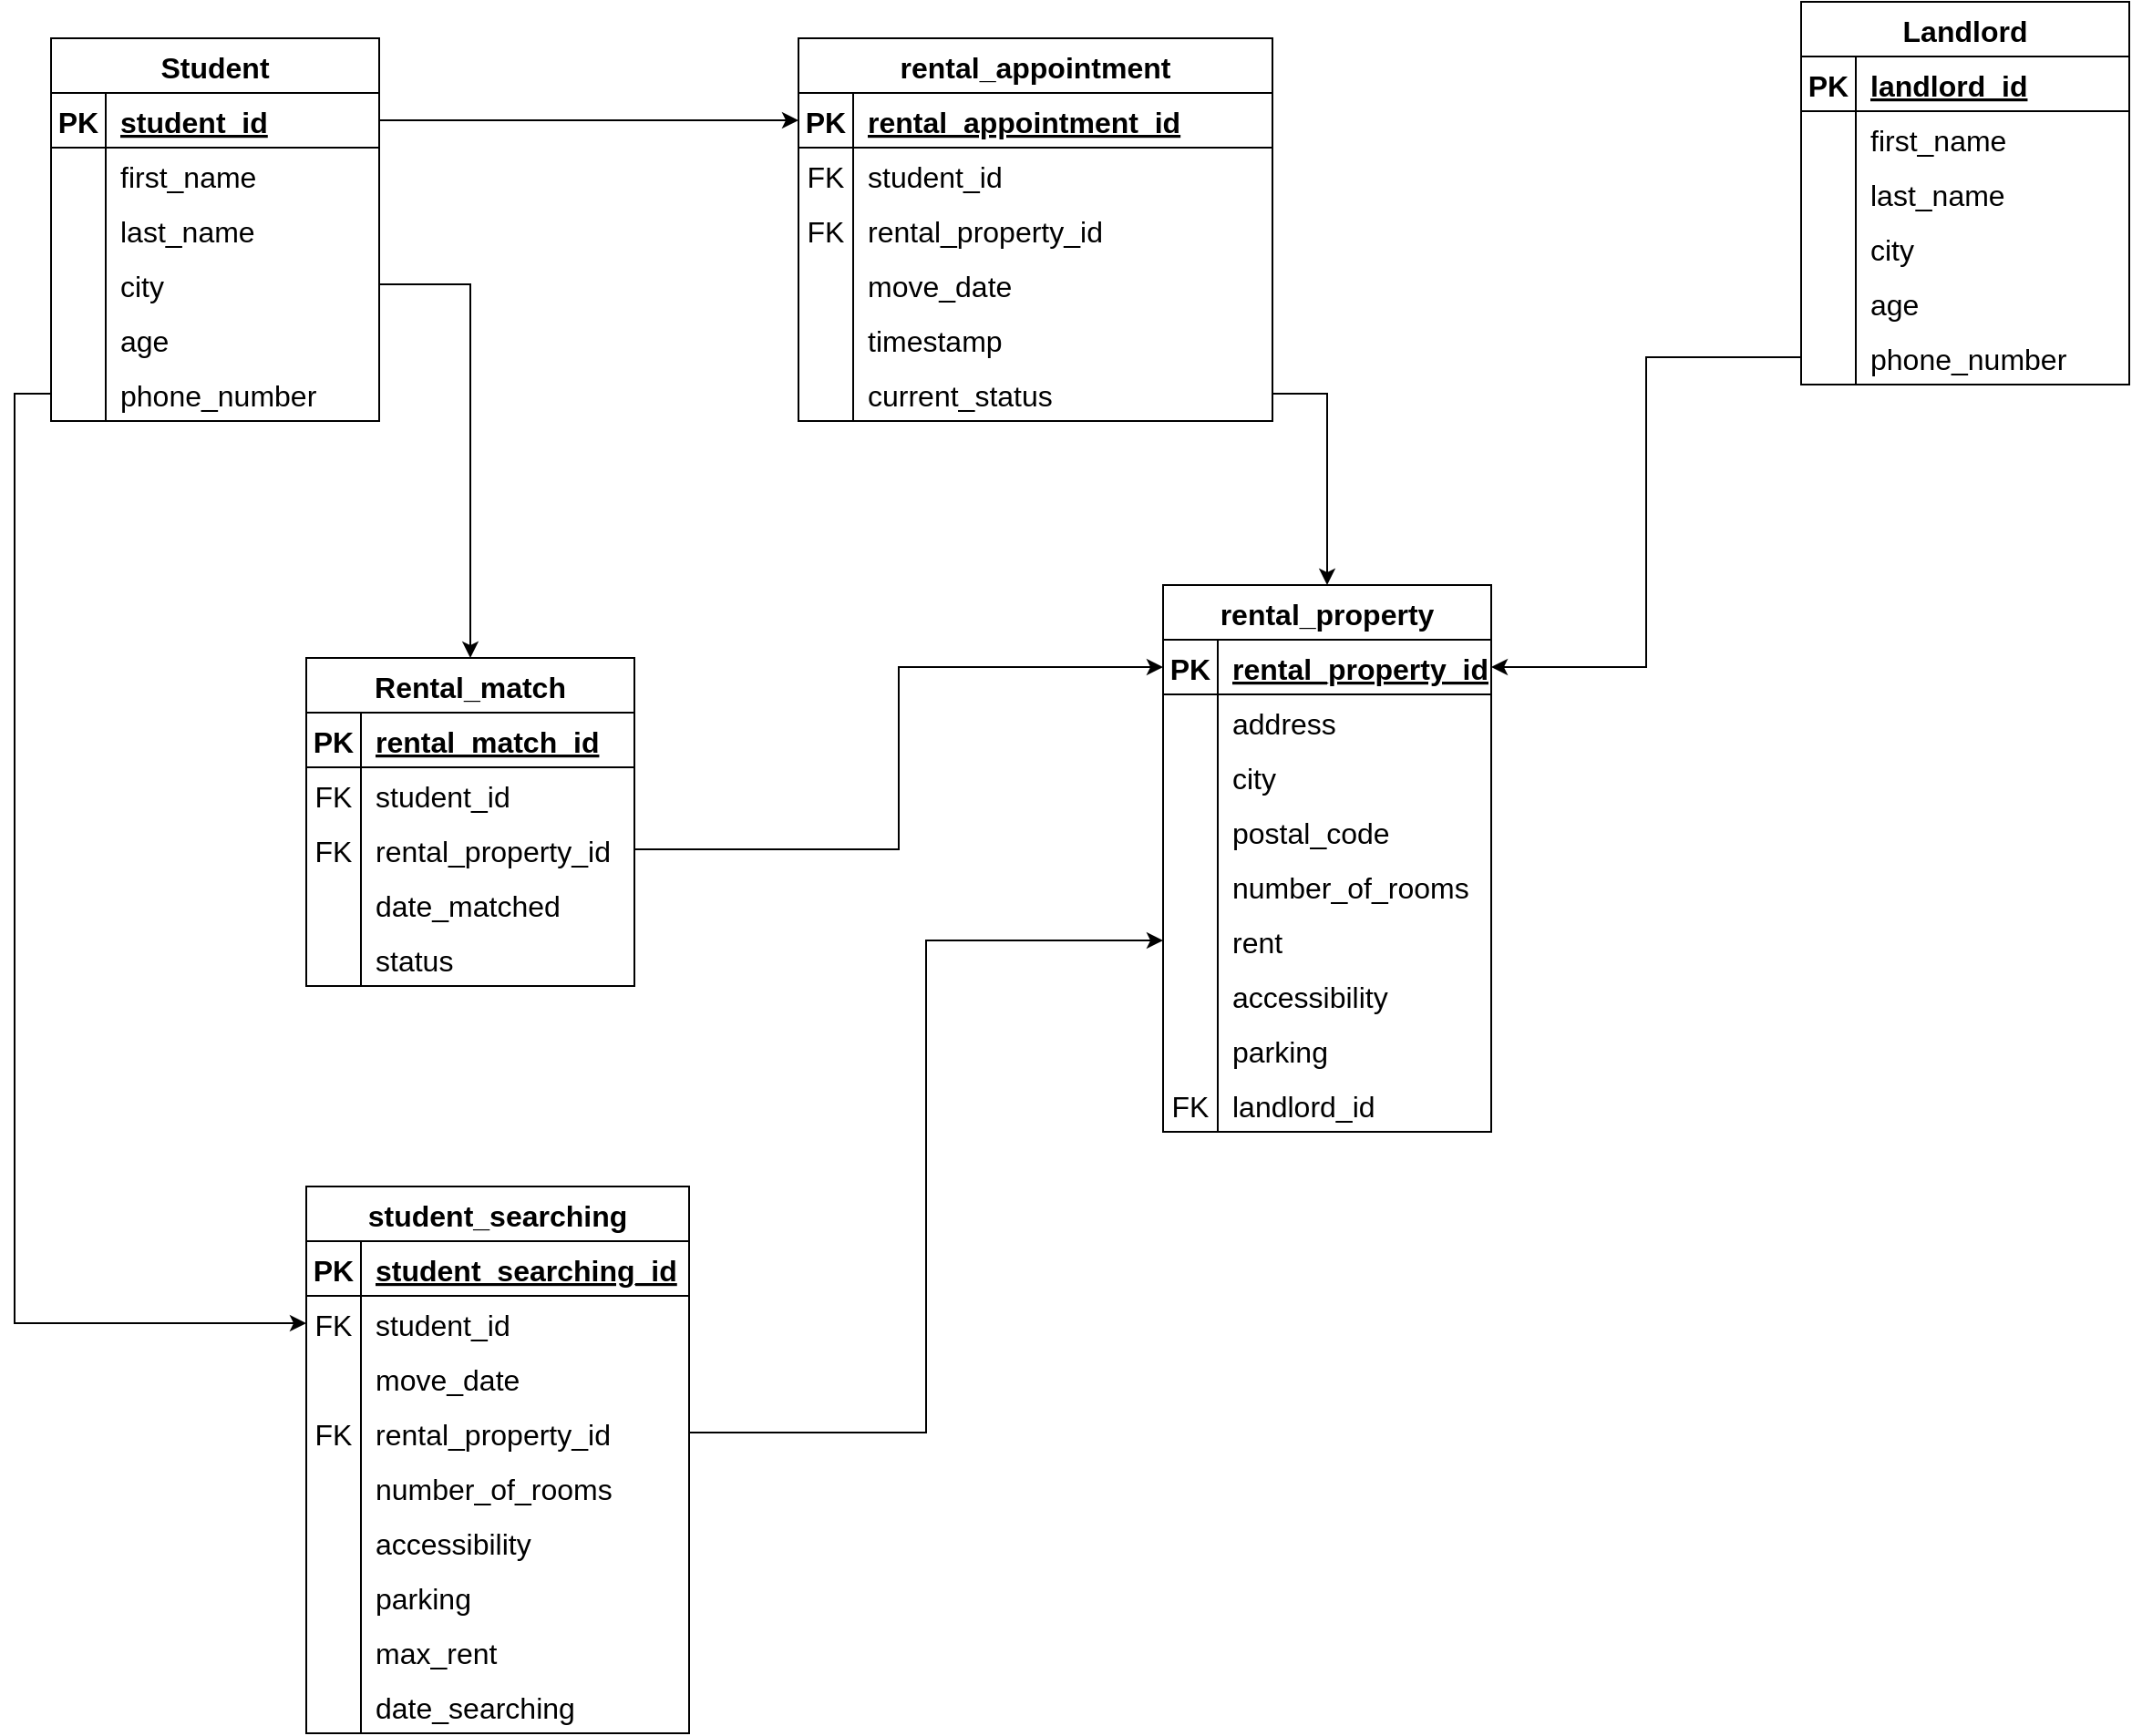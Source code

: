<mxfile version="20.5.3" type="github">
  <diagram id="fzFdkP5ZeFTCwG1FxZoy" name="Page-1">
    <mxGraphModel dx="3636" dy="1491" grid="1" gridSize="10" guides="1" tooltips="1" connect="1" arrows="1" fold="1" page="1" pageScale="1" pageWidth="850" pageHeight="1100" math="0" shadow="0">
      <root>
        <mxCell id="0" />
        <mxCell id="1" parent="0" />
        <mxCell id="A5VDw5LPp-jY6Zv5BWsA-1" value="Student" style="shape=table;startSize=30;container=1;collapsible=1;childLayout=tableLayout;fixedRows=1;rowLines=0;fontStyle=1;align=center;resizeLast=1;fontSize=16;" vertex="1" parent="1">
          <mxGeometry x="-170" y="430" width="180" height="210" as="geometry" />
        </mxCell>
        <mxCell id="A5VDw5LPp-jY6Zv5BWsA-2" value="" style="shape=tableRow;horizontal=0;startSize=0;swimlaneHead=0;swimlaneBody=0;fillColor=none;collapsible=0;dropTarget=0;points=[[0,0.5],[1,0.5]];portConstraint=eastwest;top=0;left=0;right=0;bottom=1;fontSize=16;" vertex="1" parent="A5VDw5LPp-jY6Zv5BWsA-1">
          <mxGeometry y="30" width="180" height="30" as="geometry" />
        </mxCell>
        <mxCell id="A5VDw5LPp-jY6Zv5BWsA-3" value="PK" style="shape=partialRectangle;connectable=0;fillColor=none;top=0;left=0;bottom=0;right=0;fontStyle=1;overflow=hidden;fontSize=16;" vertex="1" parent="A5VDw5LPp-jY6Zv5BWsA-2">
          <mxGeometry width="30" height="30" as="geometry">
            <mxRectangle width="30" height="30" as="alternateBounds" />
          </mxGeometry>
        </mxCell>
        <mxCell id="A5VDw5LPp-jY6Zv5BWsA-4" value="student_id" style="shape=partialRectangle;connectable=0;fillColor=none;top=0;left=0;bottom=0;right=0;align=left;spacingLeft=6;fontStyle=5;overflow=hidden;fontSize=16;" vertex="1" parent="A5VDw5LPp-jY6Zv5BWsA-2">
          <mxGeometry x="30" width="150" height="30" as="geometry">
            <mxRectangle width="150" height="30" as="alternateBounds" />
          </mxGeometry>
        </mxCell>
        <mxCell id="A5VDw5LPp-jY6Zv5BWsA-5" value="" style="shape=tableRow;horizontal=0;startSize=0;swimlaneHead=0;swimlaneBody=0;fillColor=none;collapsible=0;dropTarget=0;points=[[0,0.5],[1,0.5]];portConstraint=eastwest;top=0;left=0;right=0;bottom=0;fontSize=16;" vertex="1" parent="A5VDw5LPp-jY6Zv5BWsA-1">
          <mxGeometry y="60" width="180" height="30" as="geometry" />
        </mxCell>
        <mxCell id="A5VDw5LPp-jY6Zv5BWsA-6" value="" style="shape=partialRectangle;connectable=0;fillColor=none;top=0;left=0;bottom=0;right=0;editable=1;overflow=hidden;fontSize=16;" vertex="1" parent="A5VDw5LPp-jY6Zv5BWsA-5">
          <mxGeometry width="30" height="30" as="geometry">
            <mxRectangle width="30" height="30" as="alternateBounds" />
          </mxGeometry>
        </mxCell>
        <mxCell id="A5VDw5LPp-jY6Zv5BWsA-7" value="first_name" style="shape=partialRectangle;connectable=0;fillColor=none;top=0;left=0;bottom=0;right=0;align=left;spacingLeft=6;overflow=hidden;fontSize=16;" vertex="1" parent="A5VDw5LPp-jY6Zv5BWsA-5">
          <mxGeometry x="30" width="150" height="30" as="geometry">
            <mxRectangle width="150" height="30" as="alternateBounds" />
          </mxGeometry>
        </mxCell>
        <mxCell id="A5VDw5LPp-jY6Zv5BWsA-8" value="" style="shape=tableRow;horizontal=0;startSize=0;swimlaneHead=0;swimlaneBody=0;fillColor=none;collapsible=0;dropTarget=0;points=[[0,0.5],[1,0.5]];portConstraint=eastwest;top=0;left=0;right=0;bottom=0;fontSize=16;" vertex="1" parent="A5VDw5LPp-jY6Zv5BWsA-1">
          <mxGeometry y="90" width="180" height="30" as="geometry" />
        </mxCell>
        <mxCell id="A5VDw5LPp-jY6Zv5BWsA-9" value="" style="shape=partialRectangle;connectable=0;fillColor=none;top=0;left=0;bottom=0;right=0;editable=1;overflow=hidden;fontSize=16;" vertex="1" parent="A5VDw5LPp-jY6Zv5BWsA-8">
          <mxGeometry width="30" height="30" as="geometry">
            <mxRectangle width="30" height="30" as="alternateBounds" />
          </mxGeometry>
        </mxCell>
        <mxCell id="A5VDw5LPp-jY6Zv5BWsA-10" value="last_name" style="shape=partialRectangle;connectable=0;fillColor=none;top=0;left=0;bottom=0;right=0;align=left;spacingLeft=6;overflow=hidden;fontSize=16;" vertex="1" parent="A5VDw5LPp-jY6Zv5BWsA-8">
          <mxGeometry x="30" width="150" height="30" as="geometry">
            <mxRectangle width="150" height="30" as="alternateBounds" />
          </mxGeometry>
        </mxCell>
        <mxCell id="A5VDw5LPp-jY6Zv5BWsA-11" value="" style="shape=tableRow;horizontal=0;startSize=0;swimlaneHead=0;swimlaneBody=0;fillColor=none;collapsible=0;dropTarget=0;points=[[0,0.5],[1,0.5]];portConstraint=eastwest;top=0;left=0;right=0;bottom=0;fontSize=16;" vertex="1" parent="A5VDw5LPp-jY6Zv5BWsA-1">
          <mxGeometry y="120" width="180" height="30" as="geometry" />
        </mxCell>
        <mxCell id="A5VDw5LPp-jY6Zv5BWsA-12" value="" style="shape=partialRectangle;connectable=0;fillColor=none;top=0;left=0;bottom=0;right=0;editable=1;overflow=hidden;fontSize=16;" vertex="1" parent="A5VDw5LPp-jY6Zv5BWsA-11">
          <mxGeometry width="30" height="30" as="geometry">
            <mxRectangle width="30" height="30" as="alternateBounds" />
          </mxGeometry>
        </mxCell>
        <mxCell id="A5VDw5LPp-jY6Zv5BWsA-13" value="city" style="shape=partialRectangle;connectable=0;fillColor=none;top=0;left=0;bottom=0;right=0;align=left;spacingLeft=6;overflow=hidden;fontSize=16;" vertex="1" parent="A5VDw5LPp-jY6Zv5BWsA-11">
          <mxGeometry x="30" width="150" height="30" as="geometry">
            <mxRectangle width="150" height="30" as="alternateBounds" />
          </mxGeometry>
        </mxCell>
        <mxCell id="A5VDw5LPp-jY6Zv5BWsA-15" value="" style="shape=tableRow;horizontal=0;startSize=0;swimlaneHead=0;swimlaneBody=0;fillColor=none;collapsible=0;dropTarget=0;points=[[0,0.5],[1,0.5]];portConstraint=eastwest;top=0;left=0;right=0;bottom=0;fontSize=16;" vertex="1" parent="A5VDw5LPp-jY6Zv5BWsA-1">
          <mxGeometry y="150" width="180" height="30" as="geometry" />
        </mxCell>
        <mxCell id="A5VDw5LPp-jY6Zv5BWsA-16" value="" style="shape=partialRectangle;connectable=0;fillColor=none;top=0;left=0;bottom=0;right=0;editable=1;overflow=hidden;fontSize=16;" vertex="1" parent="A5VDw5LPp-jY6Zv5BWsA-15">
          <mxGeometry width="30" height="30" as="geometry">
            <mxRectangle width="30" height="30" as="alternateBounds" />
          </mxGeometry>
        </mxCell>
        <mxCell id="A5VDw5LPp-jY6Zv5BWsA-17" value="age" style="shape=partialRectangle;connectable=0;fillColor=none;top=0;left=0;bottom=0;right=0;align=left;spacingLeft=6;overflow=hidden;fontSize=16;" vertex="1" parent="A5VDw5LPp-jY6Zv5BWsA-15">
          <mxGeometry x="30" width="150" height="30" as="geometry">
            <mxRectangle width="150" height="30" as="alternateBounds" />
          </mxGeometry>
        </mxCell>
        <mxCell id="A5VDw5LPp-jY6Zv5BWsA-18" value="" style="shape=tableRow;horizontal=0;startSize=0;swimlaneHead=0;swimlaneBody=0;fillColor=none;collapsible=0;dropTarget=0;points=[[0,0.5],[1,0.5]];portConstraint=eastwest;top=0;left=0;right=0;bottom=0;fontSize=16;" vertex="1" parent="A5VDw5LPp-jY6Zv5BWsA-1">
          <mxGeometry y="180" width="180" height="30" as="geometry" />
        </mxCell>
        <mxCell id="A5VDw5LPp-jY6Zv5BWsA-19" value="" style="shape=partialRectangle;connectable=0;fillColor=none;top=0;left=0;bottom=0;right=0;editable=1;overflow=hidden;fontSize=16;" vertex="1" parent="A5VDw5LPp-jY6Zv5BWsA-18">
          <mxGeometry width="30" height="30" as="geometry">
            <mxRectangle width="30" height="30" as="alternateBounds" />
          </mxGeometry>
        </mxCell>
        <mxCell id="A5VDw5LPp-jY6Zv5BWsA-20" value="phone_number" style="shape=partialRectangle;connectable=0;fillColor=none;top=0;left=0;bottom=0;right=0;align=left;spacingLeft=6;overflow=hidden;fontSize=16;" vertex="1" parent="A5VDw5LPp-jY6Zv5BWsA-18">
          <mxGeometry x="30" width="150" height="30" as="geometry">
            <mxRectangle width="150" height="30" as="alternateBounds" />
          </mxGeometry>
        </mxCell>
        <mxCell id="A5VDw5LPp-jY6Zv5BWsA-21" value="Landlord" style="shape=table;startSize=30;container=1;collapsible=1;childLayout=tableLayout;fixedRows=1;rowLines=0;fontStyle=1;align=center;resizeLast=1;fontSize=16;" vertex="1" parent="1">
          <mxGeometry x="790" y="410" width="180" height="210" as="geometry" />
        </mxCell>
        <mxCell id="A5VDw5LPp-jY6Zv5BWsA-22" value="" style="shape=tableRow;horizontal=0;startSize=0;swimlaneHead=0;swimlaneBody=0;fillColor=none;collapsible=0;dropTarget=0;points=[[0,0.5],[1,0.5]];portConstraint=eastwest;top=0;left=0;right=0;bottom=1;fontSize=16;" vertex="1" parent="A5VDw5LPp-jY6Zv5BWsA-21">
          <mxGeometry y="30" width="180" height="30" as="geometry" />
        </mxCell>
        <mxCell id="A5VDw5LPp-jY6Zv5BWsA-23" value="PK" style="shape=partialRectangle;connectable=0;fillColor=none;top=0;left=0;bottom=0;right=0;fontStyle=1;overflow=hidden;fontSize=16;" vertex="1" parent="A5VDw5LPp-jY6Zv5BWsA-22">
          <mxGeometry width="30" height="30" as="geometry">
            <mxRectangle width="30" height="30" as="alternateBounds" />
          </mxGeometry>
        </mxCell>
        <mxCell id="A5VDw5LPp-jY6Zv5BWsA-24" value="landlord_id" style="shape=partialRectangle;connectable=0;fillColor=none;top=0;left=0;bottom=0;right=0;align=left;spacingLeft=6;fontStyle=5;overflow=hidden;fontSize=16;" vertex="1" parent="A5VDw5LPp-jY6Zv5BWsA-22">
          <mxGeometry x="30" width="150" height="30" as="geometry">
            <mxRectangle width="150" height="30" as="alternateBounds" />
          </mxGeometry>
        </mxCell>
        <mxCell id="A5VDw5LPp-jY6Zv5BWsA-25" value="" style="shape=tableRow;horizontal=0;startSize=0;swimlaneHead=0;swimlaneBody=0;fillColor=none;collapsible=0;dropTarget=0;points=[[0,0.5],[1,0.5]];portConstraint=eastwest;top=0;left=0;right=0;bottom=0;fontSize=16;" vertex="1" parent="A5VDw5LPp-jY6Zv5BWsA-21">
          <mxGeometry y="60" width="180" height="30" as="geometry" />
        </mxCell>
        <mxCell id="A5VDw5LPp-jY6Zv5BWsA-26" value="" style="shape=partialRectangle;connectable=0;fillColor=none;top=0;left=0;bottom=0;right=0;editable=1;overflow=hidden;fontSize=16;" vertex="1" parent="A5VDw5LPp-jY6Zv5BWsA-25">
          <mxGeometry width="30" height="30" as="geometry">
            <mxRectangle width="30" height="30" as="alternateBounds" />
          </mxGeometry>
        </mxCell>
        <mxCell id="A5VDw5LPp-jY6Zv5BWsA-27" value="first_name" style="shape=partialRectangle;connectable=0;fillColor=none;top=0;left=0;bottom=0;right=0;align=left;spacingLeft=6;overflow=hidden;fontSize=16;" vertex="1" parent="A5VDw5LPp-jY6Zv5BWsA-25">
          <mxGeometry x="30" width="150" height="30" as="geometry">
            <mxRectangle width="150" height="30" as="alternateBounds" />
          </mxGeometry>
        </mxCell>
        <mxCell id="A5VDw5LPp-jY6Zv5BWsA-28" value="" style="shape=tableRow;horizontal=0;startSize=0;swimlaneHead=0;swimlaneBody=0;fillColor=none;collapsible=0;dropTarget=0;points=[[0,0.5],[1,0.5]];portConstraint=eastwest;top=0;left=0;right=0;bottom=0;fontSize=16;" vertex="1" parent="A5VDw5LPp-jY6Zv5BWsA-21">
          <mxGeometry y="90" width="180" height="30" as="geometry" />
        </mxCell>
        <mxCell id="A5VDw5LPp-jY6Zv5BWsA-29" value="" style="shape=partialRectangle;connectable=0;fillColor=none;top=0;left=0;bottom=0;right=0;editable=1;overflow=hidden;fontSize=16;" vertex="1" parent="A5VDw5LPp-jY6Zv5BWsA-28">
          <mxGeometry width="30" height="30" as="geometry">
            <mxRectangle width="30" height="30" as="alternateBounds" />
          </mxGeometry>
        </mxCell>
        <mxCell id="A5VDw5LPp-jY6Zv5BWsA-30" value="last_name" style="shape=partialRectangle;connectable=0;fillColor=none;top=0;left=0;bottom=0;right=0;align=left;spacingLeft=6;overflow=hidden;fontSize=16;" vertex="1" parent="A5VDw5LPp-jY6Zv5BWsA-28">
          <mxGeometry x="30" width="150" height="30" as="geometry">
            <mxRectangle width="150" height="30" as="alternateBounds" />
          </mxGeometry>
        </mxCell>
        <mxCell id="A5VDw5LPp-jY6Zv5BWsA-31" value="" style="shape=tableRow;horizontal=0;startSize=0;swimlaneHead=0;swimlaneBody=0;fillColor=none;collapsible=0;dropTarget=0;points=[[0,0.5],[1,0.5]];portConstraint=eastwest;top=0;left=0;right=0;bottom=0;fontSize=16;" vertex="1" parent="A5VDw5LPp-jY6Zv5BWsA-21">
          <mxGeometry y="120" width="180" height="30" as="geometry" />
        </mxCell>
        <mxCell id="A5VDw5LPp-jY6Zv5BWsA-32" value="" style="shape=partialRectangle;connectable=0;fillColor=none;top=0;left=0;bottom=0;right=0;editable=1;overflow=hidden;fontSize=16;" vertex="1" parent="A5VDw5LPp-jY6Zv5BWsA-31">
          <mxGeometry width="30" height="30" as="geometry">
            <mxRectangle width="30" height="30" as="alternateBounds" />
          </mxGeometry>
        </mxCell>
        <mxCell id="A5VDw5LPp-jY6Zv5BWsA-33" value="city" style="shape=partialRectangle;connectable=0;fillColor=none;top=0;left=0;bottom=0;right=0;align=left;spacingLeft=6;overflow=hidden;fontSize=16;" vertex="1" parent="A5VDw5LPp-jY6Zv5BWsA-31">
          <mxGeometry x="30" width="150" height="30" as="geometry">
            <mxRectangle width="150" height="30" as="alternateBounds" />
          </mxGeometry>
        </mxCell>
        <mxCell id="A5VDw5LPp-jY6Zv5BWsA-34" value="" style="shape=tableRow;horizontal=0;startSize=0;swimlaneHead=0;swimlaneBody=0;fillColor=none;collapsible=0;dropTarget=0;points=[[0,0.5],[1,0.5]];portConstraint=eastwest;top=0;left=0;right=0;bottom=0;fontSize=16;" vertex="1" parent="A5VDw5LPp-jY6Zv5BWsA-21">
          <mxGeometry y="150" width="180" height="30" as="geometry" />
        </mxCell>
        <mxCell id="A5VDw5LPp-jY6Zv5BWsA-35" value="" style="shape=partialRectangle;connectable=0;fillColor=none;top=0;left=0;bottom=0;right=0;editable=1;overflow=hidden;fontSize=16;" vertex="1" parent="A5VDw5LPp-jY6Zv5BWsA-34">
          <mxGeometry width="30" height="30" as="geometry">
            <mxRectangle width="30" height="30" as="alternateBounds" />
          </mxGeometry>
        </mxCell>
        <mxCell id="A5VDw5LPp-jY6Zv5BWsA-36" value="age" style="shape=partialRectangle;connectable=0;fillColor=none;top=0;left=0;bottom=0;right=0;align=left;spacingLeft=6;overflow=hidden;fontSize=16;" vertex="1" parent="A5VDw5LPp-jY6Zv5BWsA-34">
          <mxGeometry x="30" width="150" height="30" as="geometry">
            <mxRectangle width="150" height="30" as="alternateBounds" />
          </mxGeometry>
        </mxCell>
        <mxCell id="A5VDw5LPp-jY6Zv5BWsA-37" value="" style="shape=tableRow;horizontal=0;startSize=0;swimlaneHead=0;swimlaneBody=0;fillColor=none;collapsible=0;dropTarget=0;points=[[0,0.5],[1,0.5]];portConstraint=eastwest;top=0;left=0;right=0;bottom=0;fontSize=16;" vertex="1" parent="A5VDw5LPp-jY6Zv5BWsA-21">
          <mxGeometry y="180" width="180" height="30" as="geometry" />
        </mxCell>
        <mxCell id="A5VDw5LPp-jY6Zv5BWsA-38" value="" style="shape=partialRectangle;connectable=0;fillColor=none;top=0;left=0;bottom=0;right=0;editable=1;overflow=hidden;fontSize=16;" vertex="1" parent="A5VDw5LPp-jY6Zv5BWsA-37">
          <mxGeometry width="30" height="30" as="geometry">
            <mxRectangle width="30" height="30" as="alternateBounds" />
          </mxGeometry>
        </mxCell>
        <mxCell id="A5VDw5LPp-jY6Zv5BWsA-39" value="phone_number" style="shape=partialRectangle;connectable=0;fillColor=none;top=0;left=0;bottom=0;right=0;align=left;spacingLeft=6;overflow=hidden;fontSize=16;" vertex="1" parent="A5VDw5LPp-jY6Zv5BWsA-37">
          <mxGeometry x="30" width="150" height="30" as="geometry">
            <mxRectangle width="150" height="30" as="alternateBounds" />
          </mxGeometry>
        </mxCell>
        <mxCell id="A5VDw5LPp-jY6Zv5BWsA-41" value="rental_property" style="shape=table;startSize=30;container=1;collapsible=1;childLayout=tableLayout;fixedRows=1;rowLines=0;fontStyle=1;align=center;resizeLast=1;fontSize=16;" vertex="1" parent="1">
          <mxGeometry x="440" y="730" width="180" height="300" as="geometry" />
        </mxCell>
        <mxCell id="A5VDw5LPp-jY6Zv5BWsA-42" value="" style="shape=tableRow;horizontal=0;startSize=0;swimlaneHead=0;swimlaneBody=0;fillColor=none;collapsible=0;dropTarget=0;points=[[0,0.5],[1,0.5]];portConstraint=eastwest;top=0;left=0;right=0;bottom=1;fontSize=16;" vertex="1" parent="A5VDw5LPp-jY6Zv5BWsA-41">
          <mxGeometry y="30" width="180" height="30" as="geometry" />
        </mxCell>
        <mxCell id="A5VDw5LPp-jY6Zv5BWsA-43" value="PK" style="shape=partialRectangle;connectable=0;fillColor=none;top=0;left=0;bottom=0;right=0;fontStyle=1;overflow=hidden;fontSize=16;" vertex="1" parent="A5VDw5LPp-jY6Zv5BWsA-42">
          <mxGeometry width="30" height="30" as="geometry">
            <mxRectangle width="30" height="30" as="alternateBounds" />
          </mxGeometry>
        </mxCell>
        <mxCell id="A5VDw5LPp-jY6Zv5BWsA-44" value="rental_property_id" style="shape=partialRectangle;connectable=0;fillColor=none;top=0;left=0;bottom=0;right=0;align=left;spacingLeft=6;fontStyle=5;overflow=hidden;fontSize=16;" vertex="1" parent="A5VDw5LPp-jY6Zv5BWsA-42">
          <mxGeometry x="30" width="150" height="30" as="geometry">
            <mxRectangle width="150" height="30" as="alternateBounds" />
          </mxGeometry>
        </mxCell>
        <mxCell id="A5VDw5LPp-jY6Zv5BWsA-45" value="" style="shape=tableRow;horizontal=0;startSize=0;swimlaneHead=0;swimlaneBody=0;fillColor=none;collapsible=0;dropTarget=0;points=[[0,0.5],[1,0.5]];portConstraint=eastwest;top=0;left=0;right=0;bottom=0;fontSize=16;" vertex="1" parent="A5VDw5LPp-jY6Zv5BWsA-41">
          <mxGeometry y="60" width="180" height="30" as="geometry" />
        </mxCell>
        <mxCell id="A5VDw5LPp-jY6Zv5BWsA-46" value="" style="shape=partialRectangle;connectable=0;fillColor=none;top=0;left=0;bottom=0;right=0;editable=1;overflow=hidden;fontSize=16;" vertex="1" parent="A5VDw5LPp-jY6Zv5BWsA-45">
          <mxGeometry width="30" height="30" as="geometry">
            <mxRectangle width="30" height="30" as="alternateBounds" />
          </mxGeometry>
        </mxCell>
        <mxCell id="A5VDw5LPp-jY6Zv5BWsA-47" value="address" style="shape=partialRectangle;connectable=0;fillColor=none;top=0;left=0;bottom=0;right=0;align=left;spacingLeft=6;overflow=hidden;fontSize=16;" vertex="1" parent="A5VDw5LPp-jY6Zv5BWsA-45">
          <mxGeometry x="30" width="150" height="30" as="geometry">
            <mxRectangle width="150" height="30" as="alternateBounds" />
          </mxGeometry>
        </mxCell>
        <mxCell id="A5VDw5LPp-jY6Zv5BWsA-48" value="" style="shape=tableRow;horizontal=0;startSize=0;swimlaneHead=0;swimlaneBody=0;fillColor=none;collapsible=0;dropTarget=0;points=[[0,0.5],[1,0.5]];portConstraint=eastwest;top=0;left=0;right=0;bottom=0;fontSize=16;" vertex="1" parent="A5VDw5LPp-jY6Zv5BWsA-41">
          <mxGeometry y="90" width="180" height="30" as="geometry" />
        </mxCell>
        <mxCell id="A5VDw5LPp-jY6Zv5BWsA-49" value="" style="shape=partialRectangle;connectable=0;fillColor=none;top=0;left=0;bottom=0;right=0;editable=1;overflow=hidden;fontSize=16;" vertex="1" parent="A5VDw5LPp-jY6Zv5BWsA-48">
          <mxGeometry width="30" height="30" as="geometry">
            <mxRectangle width="30" height="30" as="alternateBounds" />
          </mxGeometry>
        </mxCell>
        <mxCell id="A5VDw5LPp-jY6Zv5BWsA-50" value="city" style="shape=partialRectangle;connectable=0;fillColor=none;top=0;left=0;bottom=0;right=0;align=left;spacingLeft=6;overflow=hidden;fontSize=16;" vertex="1" parent="A5VDw5LPp-jY6Zv5BWsA-48">
          <mxGeometry x="30" width="150" height="30" as="geometry">
            <mxRectangle width="150" height="30" as="alternateBounds" />
          </mxGeometry>
        </mxCell>
        <mxCell id="A5VDw5LPp-jY6Zv5BWsA-51" value="" style="shape=tableRow;horizontal=0;startSize=0;swimlaneHead=0;swimlaneBody=0;fillColor=none;collapsible=0;dropTarget=0;points=[[0,0.5],[1,0.5]];portConstraint=eastwest;top=0;left=0;right=0;bottom=0;fontSize=16;" vertex="1" parent="A5VDw5LPp-jY6Zv5BWsA-41">
          <mxGeometry y="120" width="180" height="30" as="geometry" />
        </mxCell>
        <mxCell id="A5VDw5LPp-jY6Zv5BWsA-52" value="" style="shape=partialRectangle;connectable=0;fillColor=none;top=0;left=0;bottom=0;right=0;editable=1;overflow=hidden;fontSize=16;" vertex="1" parent="A5VDw5LPp-jY6Zv5BWsA-51">
          <mxGeometry width="30" height="30" as="geometry">
            <mxRectangle width="30" height="30" as="alternateBounds" />
          </mxGeometry>
        </mxCell>
        <mxCell id="A5VDw5LPp-jY6Zv5BWsA-53" value="postal_code" style="shape=partialRectangle;connectable=0;fillColor=none;top=0;left=0;bottom=0;right=0;align=left;spacingLeft=6;overflow=hidden;fontSize=16;" vertex="1" parent="A5VDw5LPp-jY6Zv5BWsA-51">
          <mxGeometry x="30" width="150" height="30" as="geometry">
            <mxRectangle width="150" height="30" as="alternateBounds" />
          </mxGeometry>
        </mxCell>
        <mxCell id="A5VDw5LPp-jY6Zv5BWsA-54" value="" style="shape=tableRow;horizontal=0;startSize=0;swimlaneHead=0;swimlaneBody=0;fillColor=none;collapsible=0;dropTarget=0;points=[[0,0.5],[1,0.5]];portConstraint=eastwest;top=0;left=0;right=0;bottom=0;fontSize=16;" vertex="1" parent="A5VDw5LPp-jY6Zv5BWsA-41">
          <mxGeometry y="150" width="180" height="30" as="geometry" />
        </mxCell>
        <mxCell id="A5VDw5LPp-jY6Zv5BWsA-55" value="" style="shape=partialRectangle;connectable=0;fillColor=none;top=0;left=0;bottom=0;right=0;editable=1;overflow=hidden;fontSize=16;" vertex="1" parent="A5VDw5LPp-jY6Zv5BWsA-54">
          <mxGeometry width="30" height="30" as="geometry">
            <mxRectangle width="30" height="30" as="alternateBounds" />
          </mxGeometry>
        </mxCell>
        <mxCell id="A5VDw5LPp-jY6Zv5BWsA-56" value="number_of_rooms" style="shape=partialRectangle;connectable=0;fillColor=none;top=0;left=0;bottom=0;right=0;align=left;spacingLeft=6;overflow=hidden;fontSize=16;" vertex="1" parent="A5VDw5LPp-jY6Zv5BWsA-54">
          <mxGeometry x="30" width="150" height="30" as="geometry">
            <mxRectangle width="150" height="30" as="alternateBounds" />
          </mxGeometry>
        </mxCell>
        <mxCell id="A5VDw5LPp-jY6Zv5BWsA-57" value="" style="shape=tableRow;horizontal=0;startSize=0;swimlaneHead=0;swimlaneBody=0;fillColor=none;collapsible=0;dropTarget=0;points=[[0,0.5],[1,0.5]];portConstraint=eastwest;top=0;left=0;right=0;bottom=0;fontSize=16;" vertex="1" parent="A5VDw5LPp-jY6Zv5BWsA-41">
          <mxGeometry y="180" width="180" height="30" as="geometry" />
        </mxCell>
        <mxCell id="A5VDw5LPp-jY6Zv5BWsA-58" value="" style="shape=partialRectangle;connectable=0;fillColor=none;top=0;left=0;bottom=0;right=0;editable=1;overflow=hidden;fontSize=16;" vertex="1" parent="A5VDw5LPp-jY6Zv5BWsA-57">
          <mxGeometry width="30" height="30" as="geometry">
            <mxRectangle width="30" height="30" as="alternateBounds" />
          </mxGeometry>
        </mxCell>
        <mxCell id="A5VDw5LPp-jY6Zv5BWsA-59" value="rent" style="shape=partialRectangle;connectable=0;fillColor=none;top=0;left=0;bottom=0;right=0;align=left;spacingLeft=6;overflow=hidden;fontSize=16;" vertex="1" parent="A5VDw5LPp-jY6Zv5BWsA-57">
          <mxGeometry x="30" width="150" height="30" as="geometry">
            <mxRectangle width="150" height="30" as="alternateBounds" />
          </mxGeometry>
        </mxCell>
        <mxCell id="A5VDw5LPp-jY6Zv5BWsA-60" value="" style="shape=tableRow;horizontal=0;startSize=0;swimlaneHead=0;swimlaneBody=0;fillColor=none;collapsible=0;dropTarget=0;points=[[0,0.5],[1,0.5]];portConstraint=eastwest;top=0;left=0;right=0;bottom=0;fontSize=16;" vertex="1" parent="A5VDw5LPp-jY6Zv5BWsA-41">
          <mxGeometry y="210" width="180" height="30" as="geometry" />
        </mxCell>
        <mxCell id="A5VDw5LPp-jY6Zv5BWsA-61" value="" style="shape=partialRectangle;connectable=0;fillColor=none;top=0;left=0;bottom=0;right=0;editable=1;overflow=hidden;fontSize=16;" vertex="1" parent="A5VDw5LPp-jY6Zv5BWsA-60">
          <mxGeometry width="30" height="30" as="geometry">
            <mxRectangle width="30" height="30" as="alternateBounds" />
          </mxGeometry>
        </mxCell>
        <mxCell id="A5VDw5LPp-jY6Zv5BWsA-62" value="accessibility" style="shape=partialRectangle;connectable=0;fillColor=none;top=0;left=0;bottom=0;right=0;align=left;spacingLeft=6;overflow=hidden;fontSize=16;" vertex="1" parent="A5VDw5LPp-jY6Zv5BWsA-60">
          <mxGeometry x="30" width="150" height="30" as="geometry">
            <mxRectangle width="150" height="30" as="alternateBounds" />
          </mxGeometry>
        </mxCell>
        <mxCell id="A5VDw5LPp-jY6Zv5BWsA-63" value="" style="shape=tableRow;horizontal=0;startSize=0;swimlaneHead=0;swimlaneBody=0;fillColor=none;collapsible=0;dropTarget=0;points=[[0,0.5],[1,0.5]];portConstraint=eastwest;top=0;left=0;right=0;bottom=0;fontSize=16;" vertex="1" parent="A5VDw5LPp-jY6Zv5BWsA-41">
          <mxGeometry y="240" width="180" height="30" as="geometry" />
        </mxCell>
        <mxCell id="A5VDw5LPp-jY6Zv5BWsA-64" value="" style="shape=partialRectangle;connectable=0;fillColor=none;top=0;left=0;bottom=0;right=0;editable=1;overflow=hidden;fontSize=16;" vertex="1" parent="A5VDw5LPp-jY6Zv5BWsA-63">
          <mxGeometry width="30" height="30" as="geometry">
            <mxRectangle width="30" height="30" as="alternateBounds" />
          </mxGeometry>
        </mxCell>
        <mxCell id="A5VDw5LPp-jY6Zv5BWsA-65" value="parking" style="shape=partialRectangle;connectable=0;fillColor=none;top=0;left=0;bottom=0;right=0;align=left;spacingLeft=6;overflow=hidden;fontSize=16;" vertex="1" parent="A5VDw5LPp-jY6Zv5BWsA-63">
          <mxGeometry x="30" width="150" height="30" as="geometry">
            <mxRectangle width="150" height="30" as="alternateBounds" />
          </mxGeometry>
        </mxCell>
        <mxCell id="A5VDw5LPp-jY6Zv5BWsA-66" value="" style="shape=tableRow;horizontal=0;startSize=0;swimlaneHead=0;swimlaneBody=0;fillColor=none;collapsible=0;dropTarget=0;points=[[0,0.5],[1,0.5]];portConstraint=eastwest;top=0;left=0;right=0;bottom=0;fontSize=16;" vertex="1" parent="A5VDw5LPp-jY6Zv5BWsA-41">
          <mxGeometry y="270" width="180" height="30" as="geometry" />
        </mxCell>
        <mxCell id="A5VDw5LPp-jY6Zv5BWsA-67" value="FK" style="shape=partialRectangle;connectable=0;fillColor=none;top=0;left=0;bottom=0;right=0;editable=1;overflow=hidden;fontSize=16;" vertex="1" parent="A5VDw5LPp-jY6Zv5BWsA-66">
          <mxGeometry width="30" height="30" as="geometry">
            <mxRectangle width="30" height="30" as="alternateBounds" />
          </mxGeometry>
        </mxCell>
        <mxCell id="A5VDw5LPp-jY6Zv5BWsA-68" value="landlord_id" style="shape=partialRectangle;connectable=0;fillColor=none;top=0;left=0;bottom=0;right=0;align=left;spacingLeft=6;overflow=hidden;fontSize=16;" vertex="1" parent="A5VDw5LPp-jY6Zv5BWsA-66">
          <mxGeometry x="30" width="150" height="30" as="geometry">
            <mxRectangle width="150" height="30" as="alternateBounds" />
          </mxGeometry>
        </mxCell>
        <mxCell id="A5VDw5LPp-jY6Zv5BWsA-70" value="student_searching" style="shape=table;startSize=30;container=1;collapsible=1;childLayout=tableLayout;fixedRows=1;rowLines=0;fontStyle=1;align=center;resizeLast=1;fontSize=16;" vertex="1" parent="1">
          <mxGeometry x="-30" y="1060" width="210" height="300" as="geometry" />
        </mxCell>
        <mxCell id="A5VDw5LPp-jY6Zv5BWsA-71" value="" style="shape=tableRow;horizontal=0;startSize=0;swimlaneHead=0;swimlaneBody=0;fillColor=none;collapsible=0;dropTarget=0;points=[[0,0.5],[1,0.5]];portConstraint=eastwest;top=0;left=0;right=0;bottom=1;fontSize=16;" vertex="1" parent="A5VDw5LPp-jY6Zv5BWsA-70">
          <mxGeometry y="30" width="210" height="30" as="geometry" />
        </mxCell>
        <mxCell id="A5VDw5LPp-jY6Zv5BWsA-72" value="PK" style="shape=partialRectangle;connectable=0;fillColor=none;top=0;left=0;bottom=0;right=0;fontStyle=1;overflow=hidden;fontSize=16;" vertex="1" parent="A5VDw5LPp-jY6Zv5BWsA-71">
          <mxGeometry width="30" height="30" as="geometry">
            <mxRectangle width="30" height="30" as="alternateBounds" />
          </mxGeometry>
        </mxCell>
        <mxCell id="A5VDw5LPp-jY6Zv5BWsA-73" value="student_searching_id" style="shape=partialRectangle;connectable=0;fillColor=none;top=0;left=0;bottom=0;right=0;align=left;spacingLeft=6;fontStyle=5;overflow=hidden;fontSize=16;" vertex="1" parent="A5VDw5LPp-jY6Zv5BWsA-71">
          <mxGeometry x="30" width="180" height="30" as="geometry">
            <mxRectangle width="180" height="30" as="alternateBounds" />
          </mxGeometry>
        </mxCell>
        <mxCell id="A5VDw5LPp-jY6Zv5BWsA-74" value="" style="shape=tableRow;horizontal=0;startSize=0;swimlaneHead=0;swimlaneBody=0;fillColor=none;collapsible=0;dropTarget=0;points=[[0,0.5],[1,0.5]];portConstraint=eastwest;top=0;left=0;right=0;bottom=0;fontSize=16;" vertex="1" parent="A5VDw5LPp-jY6Zv5BWsA-70">
          <mxGeometry y="60" width="210" height="30" as="geometry" />
        </mxCell>
        <mxCell id="A5VDw5LPp-jY6Zv5BWsA-75" value="FK" style="shape=partialRectangle;connectable=0;fillColor=none;top=0;left=0;bottom=0;right=0;editable=1;overflow=hidden;fontSize=16;" vertex="1" parent="A5VDw5LPp-jY6Zv5BWsA-74">
          <mxGeometry width="30" height="30" as="geometry">
            <mxRectangle width="30" height="30" as="alternateBounds" />
          </mxGeometry>
        </mxCell>
        <mxCell id="A5VDw5LPp-jY6Zv5BWsA-76" value="student_id" style="shape=partialRectangle;connectable=0;fillColor=none;top=0;left=0;bottom=0;right=0;align=left;spacingLeft=6;overflow=hidden;fontSize=16;" vertex="1" parent="A5VDw5LPp-jY6Zv5BWsA-74">
          <mxGeometry x="30" width="180" height="30" as="geometry">
            <mxRectangle width="180" height="30" as="alternateBounds" />
          </mxGeometry>
        </mxCell>
        <mxCell id="A5VDw5LPp-jY6Zv5BWsA-77" value="" style="shape=tableRow;horizontal=0;startSize=0;swimlaneHead=0;swimlaneBody=0;fillColor=none;collapsible=0;dropTarget=0;points=[[0,0.5],[1,0.5]];portConstraint=eastwest;top=0;left=0;right=0;bottom=0;fontSize=16;" vertex="1" parent="A5VDw5LPp-jY6Zv5BWsA-70">
          <mxGeometry y="90" width="210" height="30" as="geometry" />
        </mxCell>
        <mxCell id="A5VDw5LPp-jY6Zv5BWsA-78" value="" style="shape=partialRectangle;connectable=0;fillColor=none;top=0;left=0;bottom=0;right=0;editable=1;overflow=hidden;fontSize=16;" vertex="1" parent="A5VDw5LPp-jY6Zv5BWsA-77">
          <mxGeometry width="30" height="30" as="geometry">
            <mxRectangle width="30" height="30" as="alternateBounds" />
          </mxGeometry>
        </mxCell>
        <mxCell id="A5VDw5LPp-jY6Zv5BWsA-79" value="move_date" style="shape=partialRectangle;connectable=0;fillColor=none;top=0;left=0;bottom=0;right=0;align=left;spacingLeft=6;overflow=hidden;fontSize=16;" vertex="1" parent="A5VDw5LPp-jY6Zv5BWsA-77">
          <mxGeometry x="30" width="180" height="30" as="geometry">
            <mxRectangle width="180" height="30" as="alternateBounds" />
          </mxGeometry>
        </mxCell>
        <mxCell id="A5VDw5LPp-jY6Zv5BWsA-80" value="" style="shape=tableRow;horizontal=0;startSize=0;swimlaneHead=0;swimlaneBody=0;fillColor=none;collapsible=0;dropTarget=0;points=[[0,0.5],[1,0.5]];portConstraint=eastwest;top=0;left=0;right=0;bottom=0;fontSize=16;" vertex="1" parent="A5VDw5LPp-jY6Zv5BWsA-70">
          <mxGeometry y="120" width="210" height="30" as="geometry" />
        </mxCell>
        <mxCell id="A5VDw5LPp-jY6Zv5BWsA-81" value="FK" style="shape=partialRectangle;connectable=0;fillColor=none;top=0;left=0;bottom=0;right=0;editable=1;overflow=hidden;fontSize=16;" vertex="1" parent="A5VDw5LPp-jY6Zv5BWsA-80">
          <mxGeometry width="30" height="30" as="geometry">
            <mxRectangle width="30" height="30" as="alternateBounds" />
          </mxGeometry>
        </mxCell>
        <mxCell id="A5VDw5LPp-jY6Zv5BWsA-82" value="rental_property_id" style="shape=partialRectangle;connectable=0;fillColor=none;top=0;left=0;bottom=0;right=0;align=left;spacingLeft=6;overflow=hidden;fontSize=16;" vertex="1" parent="A5VDw5LPp-jY6Zv5BWsA-80">
          <mxGeometry x="30" width="180" height="30" as="geometry">
            <mxRectangle width="180" height="30" as="alternateBounds" />
          </mxGeometry>
        </mxCell>
        <mxCell id="A5VDw5LPp-jY6Zv5BWsA-83" value="" style="shape=tableRow;horizontal=0;startSize=0;swimlaneHead=0;swimlaneBody=0;fillColor=none;collapsible=0;dropTarget=0;points=[[0,0.5],[1,0.5]];portConstraint=eastwest;top=0;left=0;right=0;bottom=0;fontSize=16;" vertex="1" parent="A5VDw5LPp-jY6Zv5BWsA-70">
          <mxGeometry y="150" width="210" height="30" as="geometry" />
        </mxCell>
        <mxCell id="A5VDw5LPp-jY6Zv5BWsA-84" value="" style="shape=partialRectangle;connectable=0;fillColor=none;top=0;left=0;bottom=0;right=0;editable=1;overflow=hidden;fontSize=16;" vertex="1" parent="A5VDw5LPp-jY6Zv5BWsA-83">
          <mxGeometry width="30" height="30" as="geometry">
            <mxRectangle width="30" height="30" as="alternateBounds" />
          </mxGeometry>
        </mxCell>
        <mxCell id="A5VDw5LPp-jY6Zv5BWsA-85" value="number_of_rooms" style="shape=partialRectangle;connectable=0;fillColor=none;top=0;left=0;bottom=0;right=0;align=left;spacingLeft=6;overflow=hidden;fontSize=16;" vertex="1" parent="A5VDw5LPp-jY6Zv5BWsA-83">
          <mxGeometry x="30" width="180" height="30" as="geometry">
            <mxRectangle width="180" height="30" as="alternateBounds" />
          </mxGeometry>
        </mxCell>
        <mxCell id="A5VDw5LPp-jY6Zv5BWsA-86" value="" style="shape=tableRow;horizontal=0;startSize=0;swimlaneHead=0;swimlaneBody=0;fillColor=none;collapsible=0;dropTarget=0;points=[[0,0.5],[1,0.5]];portConstraint=eastwest;top=0;left=0;right=0;bottom=0;fontSize=16;" vertex="1" parent="A5VDw5LPp-jY6Zv5BWsA-70">
          <mxGeometry y="180" width="210" height="30" as="geometry" />
        </mxCell>
        <mxCell id="A5VDw5LPp-jY6Zv5BWsA-87" value="" style="shape=partialRectangle;connectable=0;fillColor=none;top=0;left=0;bottom=0;right=0;editable=1;overflow=hidden;fontSize=16;" vertex="1" parent="A5VDw5LPp-jY6Zv5BWsA-86">
          <mxGeometry width="30" height="30" as="geometry">
            <mxRectangle width="30" height="30" as="alternateBounds" />
          </mxGeometry>
        </mxCell>
        <mxCell id="A5VDw5LPp-jY6Zv5BWsA-88" value="accessibility" style="shape=partialRectangle;connectable=0;fillColor=none;top=0;left=0;bottom=0;right=0;align=left;spacingLeft=6;overflow=hidden;fontSize=16;" vertex="1" parent="A5VDw5LPp-jY6Zv5BWsA-86">
          <mxGeometry x="30" width="180" height="30" as="geometry">
            <mxRectangle width="180" height="30" as="alternateBounds" />
          </mxGeometry>
        </mxCell>
        <mxCell id="A5VDw5LPp-jY6Zv5BWsA-89" value="" style="shape=tableRow;horizontal=0;startSize=0;swimlaneHead=0;swimlaneBody=0;fillColor=none;collapsible=0;dropTarget=0;points=[[0,0.5],[1,0.5]];portConstraint=eastwest;top=0;left=0;right=0;bottom=0;fontSize=16;" vertex="1" parent="A5VDw5LPp-jY6Zv5BWsA-70">
          <mxGeometry y="210" width="210" height="30" as="geometry" />
        </mxCell>
        <mxCell id="A5VDw5LPp-jY6Zv5BWsA-90" value="" style="shape=partialRectangle;connectable=0;fillColor=none;top=0;left=0;bottom=0;right=0;editable=1;overflow=hidden;fontSize=16;" vertex="1" parent="A5VDw5LPp-jY6Zv5BWsA-89">
          <mxGeometry width="30" height="30" as="geometry">
            <mxRectangle width="30" height="30" as="alternateBounds" />
          </mxGeometry>
        </mxCell>
        <mxCell id="A5VDw5LPp-jY6Zv5BWsA-91" value="parking" style="shape=partialRectangle;connectable=0;fillColor=none;top=0;left=0;bottom=0;right=0;align=left;spacingLeft=6;overflow=hidden;fontSize=16;" vertex="1" parent="A5VDw5LPp-jY6Zv5BWsA-89">
          <mxGeometry x="30" width="180" height="30" as="geometry">
            <mxRectangle width="180" height="30" as="alternateBounds" />
          </mxGeometry>
        </mxCell>
        <mxCell id="A5VDw5LPp-jY6Zv5BWsA-92" value="" style="shape=tableRow;horizontal=0;startSize=0;swimlaneHead=0;swimlaneBody=0;fillColor=none;collapsible=0;dropTarget=0;points=[[0,0.5],[1,0.5]];portConstraint=eastwest;top=0;left=0;right=0;bottom=0;fontSize=16;" vertex="1" parent="A5VDw5LPp-jY6Zv5BWsA-70">
          <mxGeometry y="240" width="210" height="30" as="geometry" />
        </mxCell>
        <mxCell id="A5VDw5LPp-jY6Zv5BWsA-93" value="" style="shape=partialRectangle;connectable=0;fillColor=none;top=0;left=0;bottom=0;right=0;editable=1;overflow=hidden;fontSize=16;" vertex="1" parent="A5VDw5LPp-jY6Zv5BWsA-92">
          <mxGeometry width="30" height="30" as="geometry">
            <mxRectangle width="30" height="30" as="alternateBounds" />
          </mxGeometry>
        </mxCell>
        <mxCell id="A5VDw5LPp-jY6Zv5BWsA-94" value="max_rent" style="shape=partialRectangle;connectable=0;fillColor=none;top=0;left=0;bottom=0;right=0;align=left;spacingLeft=6;overflow=hidden;fontSize=16;" vertex="1" parent="A5VDw5LPp-jY6Zv5BWsA-92">
          <mxGeometry x="30" width="180" height="30" as="geometry">
            <mxRectangle width="180" height="30" as="alternateBounds" />
          </mxGeometry>
        </mxCell>
        <mxCell id="A5VDw5LPp-jY6Zv5BWsA-95" value="" style="shape=tableRow;horizontal=0;startSize=0;swimlaneHead=0;swimlaneBody=0;fillColor=none;collapsible=0;dropTarget=0;points=[[0,0.5],[1,0.5]];portConstraint=eastwest;top=0;left=0;right=0;bottom=0;fontSize=16;" vertex="1" parent="A5VDw5LPp-jY6Zv5BWsA-70">
          <mxGeometry y="270" width="210" height="30" as="geometry" />
        </mxCell>
        <mxCell id="A5VDw5LPp-jY6Zv5BWsA-96" value="" style="shape=partialRectangle;connectable=0;fillColor=none;top=0;left=0;bottom=0;right=0;editable=1;overflow=hidden;fontSize=16;" vertex="1" parent="A5VDw5LPp-jY6Zv5BWsA-95">
          <mxGeometry width="30" height="30" as="geometry">
            <mxRectangle width="30" height="30" as="alternateBounds" />
          </mxGeometry>
        </mxCell>
        <mxCell id="A5VDw5LPp-jY6Zv5BWsA-97" value="date_searching" style="shape=partialRectangle;connectable=0;fillColor=none;top=0;left=0;bottom=0;right=0;align=left;spacingLeft=6;overflow=hidden;fontSize=16;" vertex="1" parent="A5VDw5LPp-jY6Zv5BWsA-95">
          <mxGeometry x="30" width="180" height="30" as="geometry">
            <mxRectangle width="180" height="30" as="alternateBounds" />
          </mxGeometry>
        </mxCell>
        <mxCell id="A5VDw5LPp-jY6Zv5BWsA-98" value="rental_appointment" style="shape=table;startSize=30;container=1;collapsible=1;childLayout=tableLayout;fixedRows=1;rowLines=0;fontStyle=1;align=center;resizeLast=1;fontSize=16;" vertex="1" parent="1">
          <mxGeometry x="240" y="430" width="260" height="210" as="geometry" />
        </mxCell>
        <mxCell id="A5VDw5LPp-jY6Zv5BWsA-99" value="" style="shape=tableRow;horizontal=0;startSize=0;swimlaneHead=0;swimlaneBody=0;fillColor=none;collapsible=0;dropTarget=0;points=[[0,0.5],[1,0.5]];portConstraint=eastwest;top=0;left=0;right=0;bottom=1;fontSize=16;" vertex="1" parent="A5VDw5LPp-jY6Zv5BWsA-98">
          <mxGeometry y="30" width="260" height="30" as="geometry" />
        </mxCell>
        <mxCell id="A5VDw5LPp-jY6Zv5BWsA-100" value="PK" style="shape=partialRectangle;connectable=0;fillColor=none;top=0;left=0;bottom=0;right=0;fontStyle=1;overflow=hidden;fontSize=16;" vertex="1" parent="A5VDw5LPp-jY6Zv5BWsA-99">
          <mxGeometry width="30" height="30" as="geometry">
            <mxRectangle width="30" height="30" as="alternateBounds" />
          </mxGeometry>
        </mxCell>
        <mxCell id="A5VDw5LPp-jY6Zv5BWsA-101" value="rental_appointment_id" style="shape=partialRectangle;connectable=0;fillColor=none;top=0;left=0;bottom=0;right=0;align=left;spacingLeft=6;fontStyle=5;overflow=hidden;fontSize=16;" vertex="1" parent="A5VDw5LPp-jY6Zv5BWsA-99">
          <mxGeometry x="30" width="230" height="30" as="geometry">
            <mxRectangle width="230" height="30" as="alternateBounds" />
          </mxGeometry>
        </mxCell>
        <mxCell id="A5VDw5LPp-jY6Zv5BWsA-102" value="" style="shape=tableRow;horizontal=0;startSize=0;swimlaneHead=0;swimlaneBody=0;fillColor=none;collapsible=0;dropTarget=0;points=[[0,0.5],[1,0.5]];portConstraint=eastwest;top=0;left=0;right=0;bottom=0;fontSize=16;" vertex="1" parent="A5VDw5LPp-jY6Zv5BWsA-98">
          <mxGeometry y="60" width="260" height="30" as="geometry" />
        </mxCell>
        <mxCell id="A5VDw5LPp-jY6Zv5BWsA-103" value="FK" style="shape=partialRectangle;connectable=0;fillColor=none;top=0;left=0;bottom=0;right=0;editable=1;overflow=hidden;fontSize=16;" vertex="1" parent="A5VDw5LPp-jY6Zv5BWsA-102">
          <mxGeometry width="30" height="30" as="geometry">
            <mxRectangle width="30" height="30" as="alternateBounds" />
          </mxGeometry>
        </mxCell>
        <mxCell id="A5VDw5LPp-jY6Zv5BWsA-104" value="student_id" style="shape=partialRectangle;connectable=0;fillColor=none;top=0;left=0;bottom=0;right=0;align=left;spacingLeft=6;overflow=hidden;fontSize=16;" vertex="1" parent="A5VDw5LPp-jY6Zv5BWsA-102">
          <mxGeometry x="30" width="230" height="30" as="geometry">
            <mxRectangle width="230" height="30" as="alternateBounds" />
          </mxGeometry>
        </mxCell>
        <mxCell id="A5VDw5LPp-jY6Zv5BWsA-105" value="" style="shape=tableRow;horizontal=0;startSize=0;swimlaneHead=0;swimlaneBody=0;fillColor=none;collapsible=0;dropTarget=0;points=[[0,0.5],[1,0.5]];portConstraint=eastwest;top=0;left=0;right=0;bottom=0;fontSize=16;" vertex="1" parent="A5VDw5LPp-jY6Zv5BWsA-98">
          <mxGeometry y="90" width="260" height="30" as="geometry" />
        </mxCell>
        <mxCell id="A5VDw5LPp-jY6Zv5BWsA-106" value="FK" style="shape=partialRectangle;connectable=0;fillColor=none;top=0;left=0;bottom=0;right=0;editable=1;overflow=hidden;fontSize=16;" vertex="1" parent="A5VDw5LPp-jY6Zv5BWsA-105">
          <mxGeometry width="30" height="30" as="geometry">
            <mxRectangle width="30" height="30" as="alternateBounds" />
          </mxGeometry>
        </mxCell>
        <mxCell id="A5VDw5LPp-jY6Zv5BWsA-107" value="rental_property_id" style="shape=partialRectangle;connectable=0;fillColor=none;top=0;left=0;bottom=0;right=0;align=left;spacingLeft=6;overflow=hidden;fontSize=16;" vertex="1" parent="A5VDw5LPp-jY6Zv5BWsA-105">
          <mxGeometry x="30" width="230" height="30" as="geometry">
            <mxRectangle width="230" height="30" as="alternateBounds" />
          </mxGeometry>
        </mxCell>
        <mxCell id="A5VDw5LPp-jY6Zv5BWsA-108" value="" style="shape=tableRow;horizontal=0;startSize=0;swimlaneHead=0;swimlaneBody=0;fillColor=none;collapsible=0;dropTarget=0;points=[[0,0.5],[1,0.5]];portConstraint=eastwest;top=0;left=0;right=0;bottom=0;fontSize=16;" vertex="1" parent="A5VDw5LPp-jY6Zv5BWsA-98">
          <mxGeometry y="120" width="260" height="30" as="geometry" />
        </mxCell>
        <mxCell id="A5VDw5LPp-jY6Zv5BWsA-109" value="" style="shape=partialRectangle;connectable=0;fillColor=none;top=0;left=0;bottom=0;right=0;editable=1;overflow=hidden;fontSize=16;" vertex="1" parent="A5VDw5LPp-jY6Zv5BWsA-108">
          <mxGeometry width="30" height="30" as="geometry">
            <mxRectangle width="30" height="30" as="alternateBounds" />
          </mxGeometry>
        </mxCell>
        <mxCell id="A5VDw5LPp-jY6Zv5BWsA-110" value="move_date" style="shape=partialRectangle;connectable=0;fillColor=none;top=0;left=0;bottom=0;right=0;align=left;spacingLeft=6;overflow=hidden;fontSize=16;" vertex="1" parent="A5VDw5LPp-jY6Zv5BWsA-108">
          <mxGeometry x="30" width="230" height="30" as="geometry">
            <mxRectangle width="230" height="30" as="alternateBounds" />
          </mxGeometry>
        </mxCell>
        <mxCell id="A5VDw5LPp-jY6Zv5BWsA-112" value="" style="shape=tableRow;horizontal=0;startSize=0;swimlaneHead=0;swimlaneBody=0;fillColor=none;collapsible=0;dropTarget=0;points=[[0,0.5],[1,0.5]];portConstraint=eastwest;top=0;left=0;right=0;bottom=0;fontSize=16;" vertex="1" parent="A5VDw5LPp-jY6Zv5BWsA-98">
          <mxGeometry y="150" width="260" height="30" as="geometry" />
        </mxCell>
        <mxCell id="A5VDw5LPp-jY6Zv5BWsA-113" value="" style="shape=partialRectangle;connectable=0;fillColor=none;top=0;left=0;bottom=0;right=0;editable=1;overflow=hidden;fontSize=16;" vertex="1" parent="A5VDw5LPp-jY6Zv5BWsA-112">
          <mxGeometry width="30" height="30" as="geometry">
            <mxRectangle width="30" height="30" as="alternateBounds" />
          </mxGeometry>
        </mxCell>
        <mxCell id="A5VDw5LPp-jY6Zv5BWsA-114" value="timestamp" style="shape=partialRectangle;connectable=0;fillColor=none;top=0;left=0;bottom=0;right=0;align=left;spacingLeft=6;overflow=hidden;fontSize=16;" vertex="1" parent="A5VDw5LPp-jY6Zv5BWsA-112">
          <mxGeometry x="30" width="230" height="30" as="geometry">
            <mxRectangle width="230" height="30" as="alternateBounds" />
          </mxGeometry>
        </mxCell>
        <mxCell id="A5VDw5LPp-jY6Zv5BWsA-115" value="" style="shape=tableRow;horizontal=0;startSize=0;swimlaneHead=0;swimlaneBody=0;fillColor=none;collapsible=0;dropTarget=0;points=[[0,0.5],[1,0.5]];portConstraint=eastwest;top=0;left=0;right=0;bottom=0;fontSize=16;" vertex="1" parent="A5VDw5LPp-jY6Zv5BWsA-98">
          <mxGeometry y="180" width="260" height="30" as="geometry" />
        </mxCell>
        <mxCell id="A5VDw5LPp-jY6Zv5BWsA-116" value="" style="shape=partialRectangle;connectable=0;fillColor=none;top=0;left=0;bottom=0;right=0;editable=1;overflow=hidden;fontSize=16;" vertex="1" parent="A5VDw5LPp-jY6Zv5BWsA-115">
          <mxGeometry width="30" height="30" as="geometry">
            <mxRectangle width="30" height="30" as="alternateBounds" />
          </mxGeometry>
        </mxCell>
        <mxCell id="A5VDw5LPp-jY6Zv5BWsA-117" value="current_status" style="shape=partialRectangle;connectable=0;fillColor=none;top=0;left=0;bottom=0;right=0;align=left;spacingLeft=6;overflow=hidden;fontSize=16;" vertex="1" parent="A5VDw5LPp-jY6Zv5BWsA-115">
          <mxGeometry x="30" width="230" height="30" as="geometry">
            <mxRectangle width="230" height="30" as="alternateBounds" />
          </mxGeometry>
        </mxCell>
        <mxCell id="A5VDw5LPp-jY6Zv5BWsA-118" value="Rental_match" style="shape=table;startSize=30;container=1;collapsible=1;childLayout=tableLayout;fixedRows=1;rowLines=0;fontStyle=1;align=center;resizeLast=1;fontSize=16;" vertex="1" parent="1">
          <mxGeometry x="-30" y="770" width="180" height="180" as="geometry" />
        </mxCell>
        <mxCell id="A5VDw5LPp-jY6Zv5BWsA-119" value="" style="shape=tableRow;horizontal=0;startSize=0;swimlaneHead=0;swimlaneBody=0;fillColor=none;collapsible=0;dropTarget=0;points=[[0,0.5],[1,0.5]];portConstraint=eastwest;top=0;left=0;right=0;bottom=1;fontSize=16;" vertex="1" parent="A5VDw5LPp-jY6Zv5BWsA-118">
          <mxGeometry y="30" width="180" height="30" as="geometry" />
        </mxCell>
        <mxCell id="A5VDw5LPp-jY6Zv5BWsA-120" value="PK" style="shape=partialRectangle;connectable=0;fillColor=none;top=0;left=0;bottom=0;right=0;fontStyle=1;overflow=hidden;fontSize=16;" vertex="1" parent="A5VDw5LPp-jY6Zv5BWsA-119">
          <mxGeometry width="30" height="30" as="geometry">
            <mxRectangle width="30" height="30" as="alternateBounds" />
          </mxGeometry>
        </mxCell>
        <mxCell id="A5VDw5LPp-jY6Zv5BWsA-121" value="rental_match_id" style="shape=partialRectangle;connectable=0;fillColor=none;top=0;left=0;bottom=0;right=0;align=left;spacingLeft=6;fontStyle=5;overflow=hidden;fontSize=16;" vertex="1" parent="A5VDw5LPp-jY6Zv5BWsA-119">
          <mxGeometry x="30" width="150" height="30" as="geometry">
            <mxRectangle width="150" height="30" as="alternateBounds" />
          </mxGeometry>
        </mxCell>
        <mxCell id="A5VDw5LPp-jY6Zv5BWsA-122" value="" style="shape=tableRow;horizontal=0;startSize=0;swimlaneHead=0;swimlaneBody=0;fillColor=none;collapsible=0;dropTarget=0;points=[[0,0.5],[1,0.5]];portConstraint=eastwest;top=0;left=0;right=0;bottom=0;fontSize=16;" vertex="1" parent="A5VDw5LPp-jY6Zv5BWsA-118">
          <mxGeometry y="60" width="180" height="30" as="geometry" />
        </mxCell>
        <mxCell id="A5VDw5LPp-jY6Zv5BWsA-123" value="FK" style="shape=partialRectangle;connectable=0;fillColor=none;top=0;left=0;bottom=0;right=0;editable=1;overflow=hidden;fontSize=16;" vertex="1" parent="A5VDw5LPp-jY6Zv5BWsA-122">
          <mxGeometry width="30" height="30" as="geometry">
            <mxRectangle width="30" height="30" as="alternateBounds" />
          </mxGeometry>
        </mxCell>
        <mxCell id="A5VDw5LPp-jY6Zv5BWsA-124" value="student_id" style="shape=partialRectangle;connectable=0;fillColor=none;top=0;left=0;bottom=0;right=0;align=left;spacingLeft=6;overflow=hidden;fontSize=16;" vertex="1" parent="A5VDw5LPp-jY6Zv5BWsA-122">
          <mxGeometry x="30" width="150" height="30" as="geometry">
            <mxRectangle width="150" height="30" as="alternateBounds" />
          </mxGeometry>
        </mxCell>
        <mxCell id="A5VDw5LPp-jY6Zv5BWsA-125" value="" style="shape=tableRow;horizontal=0;startSize=0;swimlaneHead=0;swimlaneBody=0;fillColor=none;collapsible=0;dropTarget=0;points=[[0,0.5],[1,0.5]];portConstraint=eastwest;top=0;left=0;right=0;bottom=0;fontSize=16;" vertex="1" parent="A5VDw5LPp-jY6Zv5BWsA-118">
          <mxGeometry y="90" width="180" height="30" as="geometry" />
        </mxCell>
        <mxCell id="A5VDw5LPp-jY6Zv5BWsA-126" value="FK" style="shape=partialRectangle;connectable=0;fillColor=none;top=0;left=0;bottom=0;right=0;editable=1;overflow=hidden;fontSize=16;" vertex="1" parent="A5VDw5LPp-jY6Zv5BWsA-125">
          <mxGeometry width="30" height="30" as="geometry">
            <mxRectangle width="30" height="30" as="alternateBounds" />
          </mxGeometry>
        </mxCell>
        <mxCell id="A5VDw5LPp-jY6Zv5BWsA-127" value="rental_property_id" style="shape=partialRectangle;connectable=0;fillColor=none;top=0;left=0;bottom=0;right=0;align=left;spacingLeft=6;overflow=hidden;fontSize=16;" vertex="1" parent="A5VDw5LPp-jY6Zv5BWsA-125">
          <mxGeometry x="30" width="150" height="30" as="geometry">
            <mxRectangle width="150" height="30" as="alternateBounds" />
          </mxGeometry>
        </mxCell>
        <mxCell id="A5VDw5LPp-jY6Zv5BWsA-128" value="" style="shape=tableRow;horizontal=0;startSize=0;swimlaneHead=0;swimlaneBody=0;fillColor=none;collapsible=0;dropTarget=0;points=[[0,0.5],[1,0.5]];portConstraint=eastwest;top=0;left=0;right=0;bottom=0;fontSize=16;" vertex="1" parent="A5VDw5LPp-jY6Zv5BWsA-118">
          <mxGeometry y="120" width="180" height="30" as="geometry" />
        </mxCell>
        <mxCell id="A5VDw5LPp-jY6Zv5BWsA-129" value="" style="shape=partialRectangle;connectable=0;fillColor=none;top=0;left=0;bottom=0;right=0;editable=1;overflow=hidden;fontSize=16;" vertex="1" parent="A5VDw5LPp-jY6Zv5BWsA-128">
          <mxGeometry width="30" height="30" as="geometry">
            <mxRectangle width="30" height="30" as="alternateBounds" />
          </mxGeometry>
        </mxCell>
        <mxCell id="A5VDw5LPp-jY6Zv5BWsA-130" value="date_matched" style="shape=partialRectangle;connectable=0;fillColor=none;top=0;left=0;bottom=0;right=0;align=left;spacingLeft=6;overflow=hidden;fontSize=16;" vertex="1" parent="A5VDw5LPp-jY6Zv5BWsA-128">
          <mxGeometry x="30" width="150" height="30" as="geometry">
            <mxRectangle width="150" height="30" as="alternateBounds" />
          </mxGeometry>
        </mxCell>
        <mxCell id="A5VDw5LPp-jY6Zv5BWsA-132" value="" style="shape=tableRow;horizontal=0;startSize=0;swimlaneHead=0;swimlaneBody=0;fillColor=none;collapsible=0;dropTarget=0;points=[[0,0.5],[1,0.5]];portConstraint=eastwest;top=0;left=0;right=0;bottom=0;fontSize=16;" vertex="1" parent="A5VDw5LPp-jY6Zv5BWsA-118">
          <mxGeometry y="150" width="180" height="30" as="geometry" />
        </mxCell>
        <mxCell id="A5VDw5LPp-jY6Zv5BWsA-133" value="" style="shape=partialRectangle;connectable=0;fillColor=none;top=0;left=0;bottom=0;right=0;editable=1;overflow=hidden;fontSize=16;" vertex="1" parent="A5VDw5LPp-jY6Zv5BWsA-132">
          <mxGeometry width="30" height="30" as="geometry">
            <mxRectangle width="30" height="30" as="alternateBounds" />
          </mxGeometry>
        </mxCell>
        <mxCell id="A5VDw5LPp-jY6Zv5BWsA-134" value="status" style="shape=partialRectangle;connectable=0;fillColor=none;top=0;left=0;bottom=0;right=0;align=left;spacingLeft=6;overflow=hidden;fontSize=16;" vertex="1" parent="A5VDw5LPp-jY6Zv5BWsA-132">
          <mxGeometry x="30" width="150" height="30" as="geometry">
            <mxRectangle width="150" height="30" as="alternateBounds" />
          </mxGeometry>
        </mxCell>
        <mxCell id="A5VDw5LPp-jY6Zv5BWsA-136" style="edgeStyle=orthogonalEdgeStyle;rounded=0;orthogonalLoop=1;jettySize=auto;html=1;exitX=0;exitY=0.5;exitDx=0;exitDy=0;entryX=1;entryY=0.5;entryDx=0;entryDy=0;fontSize=16;" edge="1" parent="1" source="A5VDw5LPp-jY6Zv5BWsA-37" target="A5VDw5LPp-jY6Zv5BWsA-42">
          <mxGeometry relative="1" as="geometry" />
        </mxCell>
        <mxCell id="A5VDw5LPp-jY6Zv5BWsA-137" style="edgeStyle=orthogonalEdgeStyle;rounded=0;orthogonalLoop=1;jettySize=auto;html=1;exitX=1;exitY=0.5;exitDx=0;exitDy=0;entryX=0;entryY=0.5;entryDx=0;entryDy=0;fontSize=16;" edge="1" parent="1" source="A5VDw5LPp-jY6Zv5BWsA-125" target="A5VDw5LPp-jY6Zv5BWsA-42">
          <mxGeometry relative="1" as="geometry" />
        </mxCell>
        <mxCell id="A5VDw5LPp-jY6Zv5BWsA-138" style="edgeStyle=orthogonalEdgeStyle;rounded=0;orthogonalLoop=1;jettySize=auto;html=1;exitX=1;exitY=0.5;exitDx=0;exitDy=0;entryX=0.5;entryY=0;entryDx=0;entryDy=0;fontSize=16;" edge="1" parent="1" source="A5VDw5LPp-jY6Zv5BWsA-11" target="A5VDw5LPp-jY6Zv5BWsA-118">
          <mxGeometry relative="1" as="geometry" />
        </mxCell>
        <mxCell id="A5VDw5LPp-jY6Zv5BWsA-139" style="edgeStyle=orthogonalEdgeStyle;rounded=0;orthogonalLoop=1;jettySize=auto;html=1;exitX=0;exitY=0.5;exitDx=0;exitDy=0;fontSize=16;" edge="1" parent="1" source="A5VDw5LPp-jY6Zv5BWsA-18" target="A5VDw5LPp-jY6Zv5BWsA-74">
          <mxGeometry relative="1" as="geometry" />
        </mxCell>
        <mxCell id="A5VDw5LPp-jY6Zv5BWsA-140" style="edgeStyle=orthogonalEdgeStyle;rounded=0;orthogonalLoop=1;jettySize=auto;html=1;exitX=1;exitY=0.5;exitDx=0;exitDy=0;fontSize=16;" edge="1" parent="1" source="A5VDw5LPp-jY6Zv5BWsA-80" target="A5VDw5LPp-jY6Zv5BWsA-57">
          <mxGeometry relative="1" as="geometry" />
        </mxCell>
        <mxCell id="A5VDw5LPp-jY6Zv5BWsA-141" style="edgeStyle=orthogonalEdgeStyle;rounded=0;orthogonalLoop=1;jettySize=auto;html=1;exitX=1;exitY=0.5;exitDx=0;exitDy=0;fontSize=16;" edge="1" parent="1" source="A5VDw5LPp-jY6Zv5BWsA-2" target="A5VDw5LPp-jY6Zv5BWsA-99">
          <mxGeometry relative="1" as="geometry" />
        </mxCell>
        <mxCell id="A5VDw5LPp-jY6Zv5BWsA-142" style="edgeStyle=orthogonalEdgeStyle;rounded=0;orthogonalLoop=1;jettySize=auto;html=1;exitX=1;exitY=0.5;exitDx=0;exitDy=0;entryX=0.5;entryY=0;entryDx=0;entryDy=0;fontSize=16;" edge="1" parent="1" source="A5VDw5LPp-jY6Zv5BWsA-115" target="A5VDw5LPp-jY6Zv5BWsA-41">
          <mxGeometry relative="1" as="geometry" />
        </mxCell>
      </root>
    </mxGraphModel>
  </diagram>
</mxfile>

